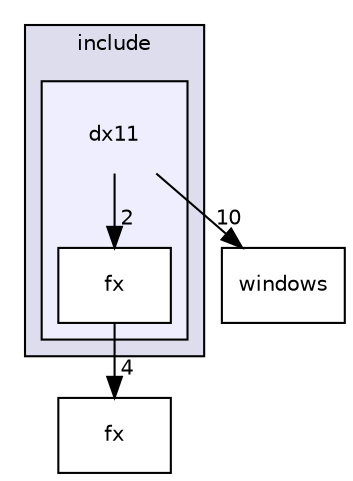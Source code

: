 digraph "include/dx11" {
  compound=true
  node [ fontsize="10", fontname="Helvetica"];
  edge [ labelfontsize="10", labelfontname="Helvetica"];
  subgraph clusterdir_6e52bfc87664c872db47d56ba392ebee {
    graph [ bgcolor="#ddddee", pencolor="black", label="include" fontname="Helvetica", fontsize="10", URL="dir_6e52bfc87664c872db47d56ba392ebee.html"]
  subgraph clusterdir_f08324cfae7ca5d4494fd1d1ff0ad6e3 {
    graph [ bgcolor="#eeeeff", pencolor="black", label="" URL="dir_f08324cfae7ca5d4494fd1d1ff0ad6e3.html"];
    dir_f08324cfae7ca5d4494fd1d1ff0ad6e3 [shape=plaintext label="dx11"];
    dir_b131ea90a37ee05a65ea8e6be0fb3dac [shape=box label="fx" color="black" fillcolor="white" style="filled" URL="dir_b131ea90a37ee05a65ea8e6be0fb3dac.html"];
  }
  }
  dir_92a4d5534a0057f5a322b863d8f38de9 [shape=box label="fx" URL="dir_92a4d5534a0057f5a322b863d8f38de9.html"];
  dir_80520abdf0322d6e526e55fd5fdeedd1 [shape=box label="windows" URL="dir_80520abdf0322d6e526e55fd5fdeedd1.html"];
  dir_b131ea90a37ee05a65ea8e6be0fb3dac->dir_92a4d5534a0057f5a322b863d8f38de9 [headlabel="4", labeldistance=1.5 headhref="dir_000012_000013.html"];
  dir_f08324cfae7ca5d4494fd1d1ff0ad6e3->dir_b131ea90a37ee05a65ea8e6be0fb3dac [headlabel="2", labeldistance=1.5 headhref="dir_000011_000012.html"];
  dir_f08324cfae7ca5d4494fd1d1ff0ad6e3->dir_80520abdf0322d6e526e55fd5fdeedd1 [headlabel="10", labeldistance=1.5 headhref="dir_000011_000014.html"];
}
